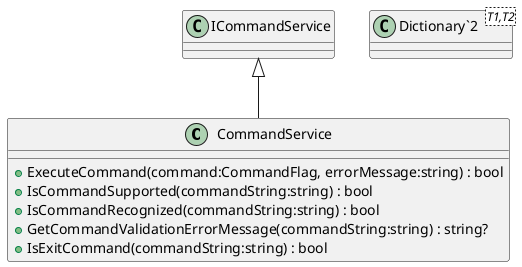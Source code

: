 @startuml
class CommandService {
    + ExecuteCommand(command:CommandFlag, errorMessage:string) : bool
    + IsCommandSupported(commandString:string) : bool
    + IsCommandRecognized(commandString:string) : bool
    + GetCommandValidationErrorMessage(commandString:string) : string?
    + IsExitCommand(commandString:string) : bool
}
class "Dictionary`2"<T1,T2> {
}
ICommandService <|-- CommandService
@enduml
